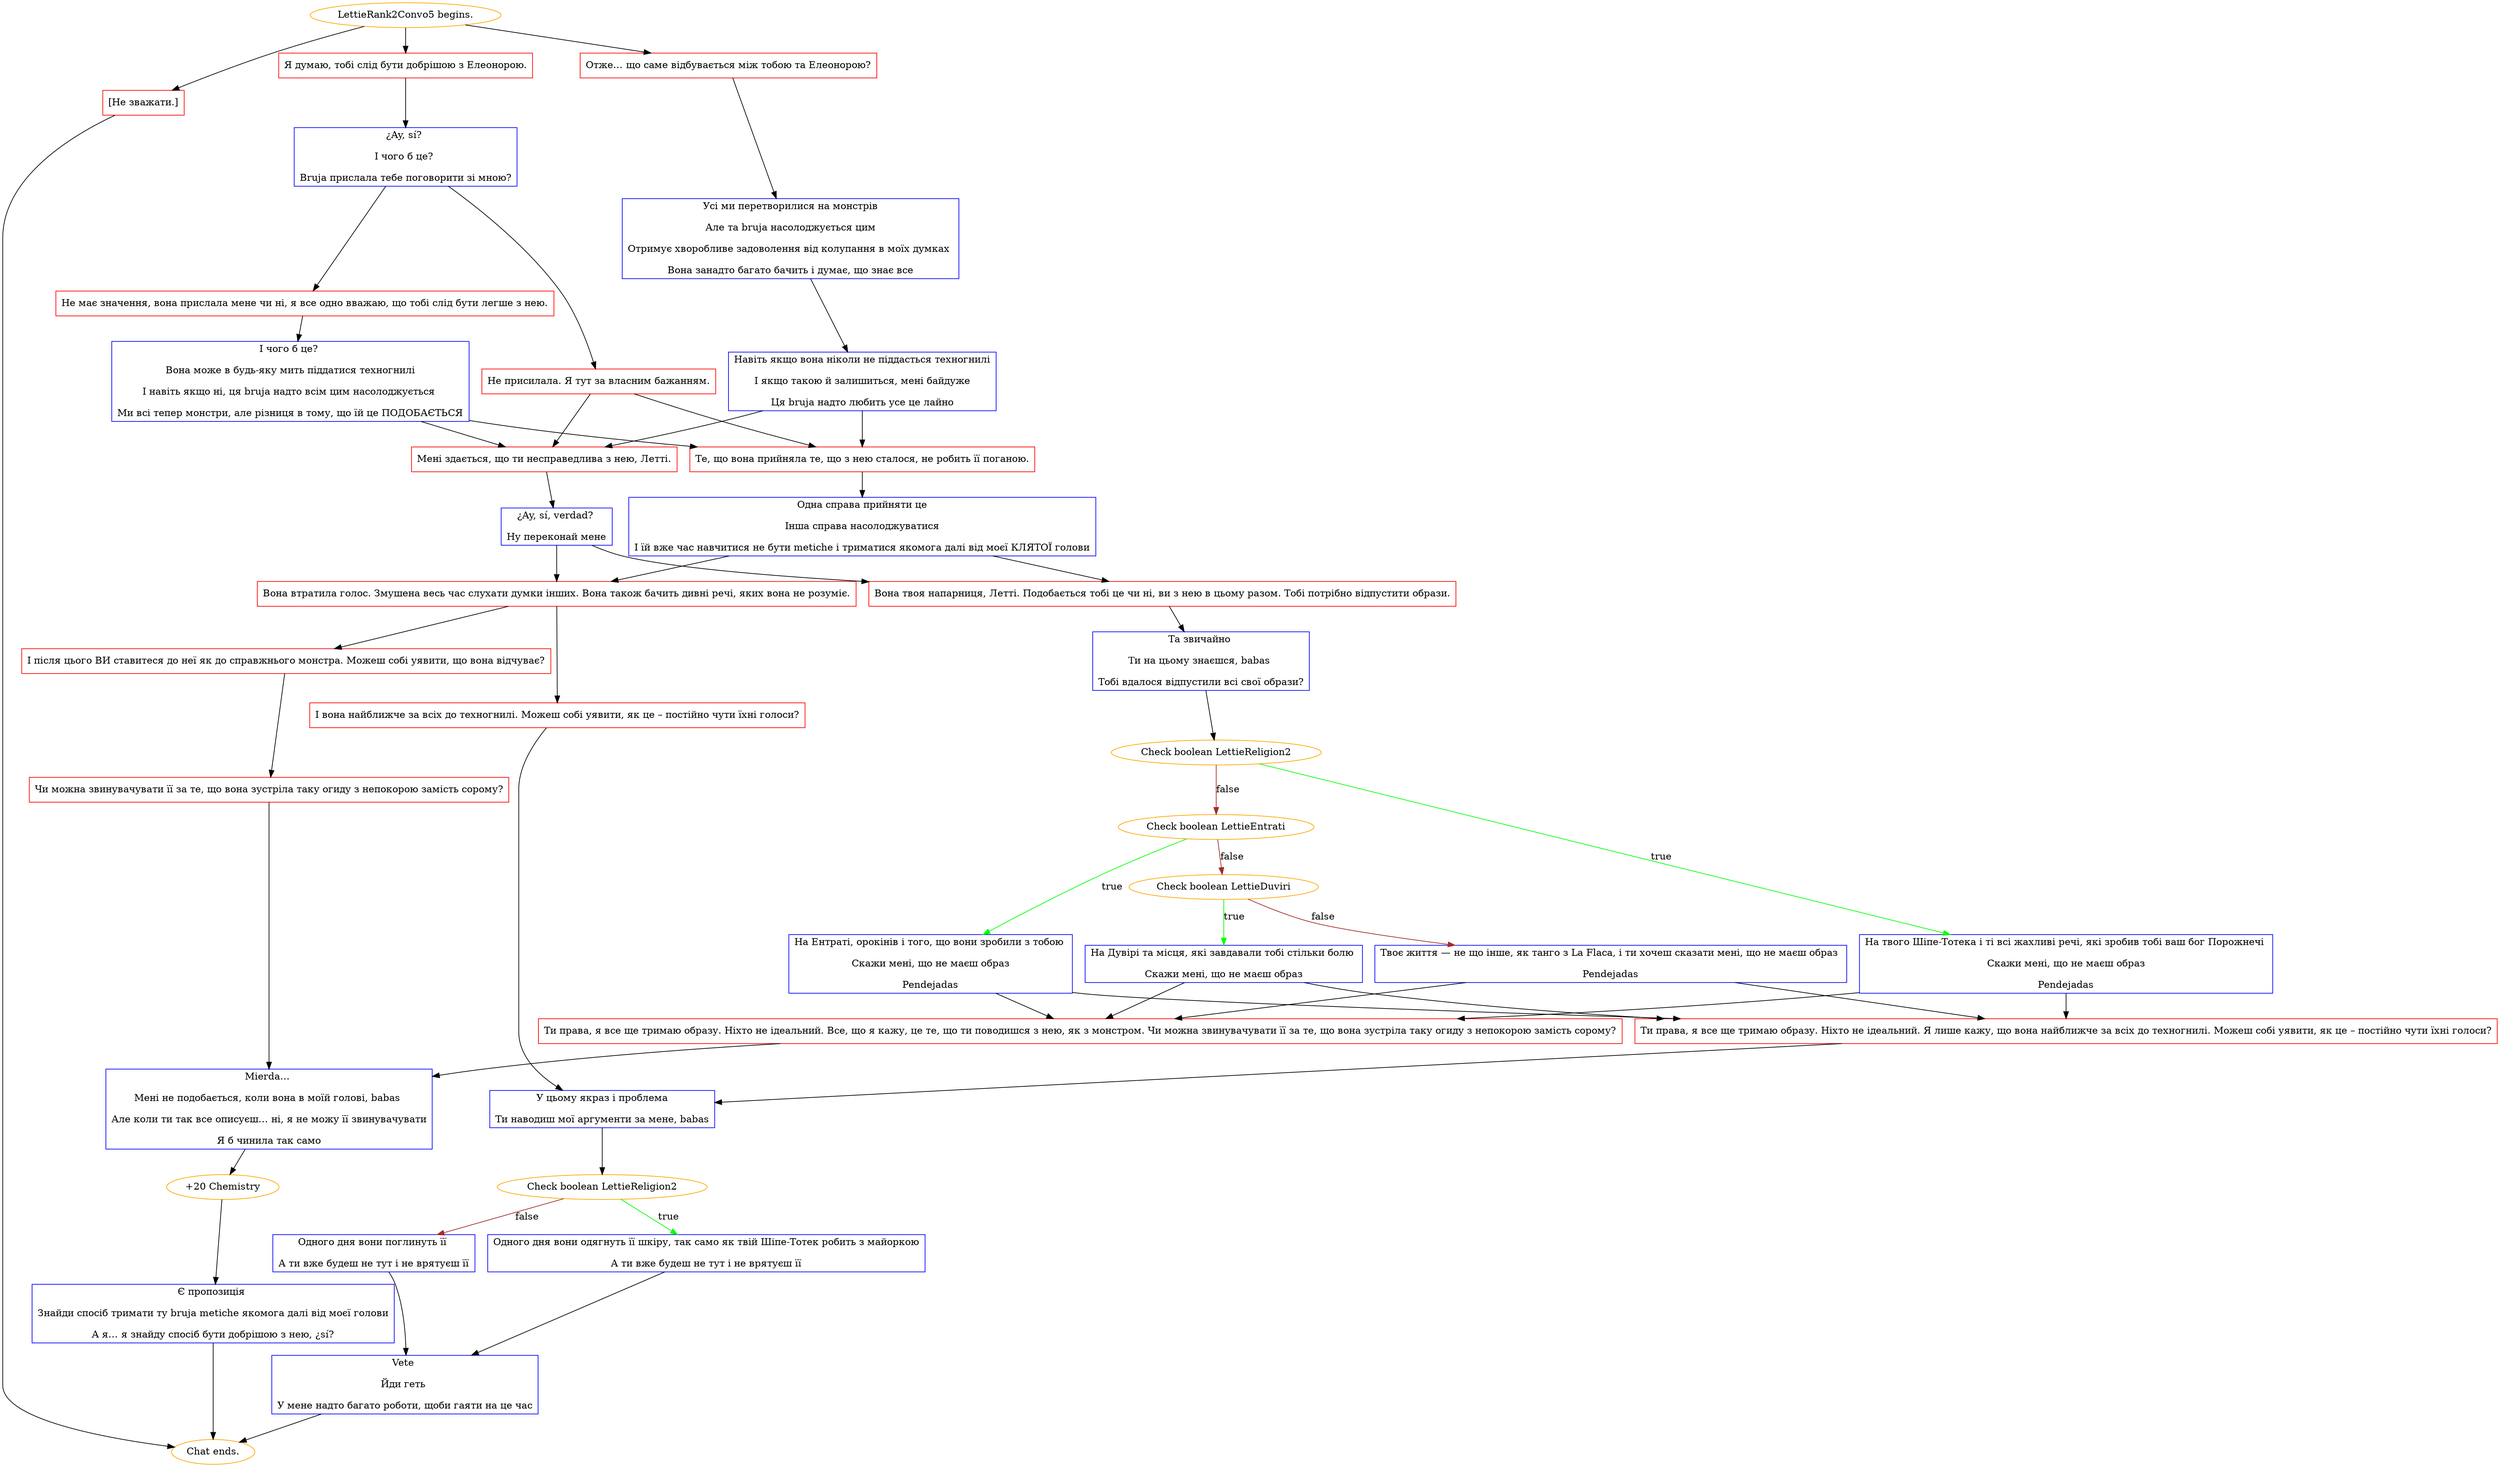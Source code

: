 digraph {
	"LettieRank2Convo5 begins." [color=orange];
		"LettieRank2Convo5 begins." -> j2116552316;
		"LettieRank2Convo5 begins." -> j3636205704;
		"LettieRank2Convo5 begins." -> j2787749540;
	j2116552316 [label="Отже… що саме відбувається між тобою та Елеонорою?",shape=box,color=red];
		j2116552316 -> j400991050;
	j3636205704 [label="Я думаю, тобі слід бути добрішою з Елеонорою.",shape=box,color=red];
		j3636205704 -> j517174563;
	j2787749540 [label="[Не зважати.]",shape=box,color=red];
		j2787749540 -> "Chat ends.";
	j400991050 [label="Усі ми перетворилися на монстрів
Але та bruja насолоджується цим
Отримує хворобливе задоволення від колупання в моїх думках 
Вона занадто багато бачить і думає, що знає все",shape=box,color=blue];
		j400991050 -> j1673314831;
	j517174563 [label="¿Ay, sí? 
І чого б це? 
Bruja прислала тебе поговорити зі мною?",shape=box,color=blue];
		j517174563 -> j1274042614;
		j517174563 -> j3600024113;
	"Chat ends." [color=orange];
	j1673314831 [label="Навіть якщо вона ніколи не піддасться техногнилі
І якщо такою й залишиться, мені байдуже
Ця bruja надто любить усе це лайно",shape=box,color=blue];
		j1673314831 -> j4009975287;
		j1673314831 -> j4018789238;
	j1274042614 [label="Не присилала. Я тут за власним бажанням.",shape=box,color=red];
		j1274042614 -> j4018789238;
		j1274042614 -> j4009975287;
	j3600024113 [label="Не має значення, вона прислала мене чи ні, я все одно вважаю, що тобі слід бути легше з нею.",shape=box,color=red];
		j3600024113 -> j1049722567;
	j4009975287 [label="Те, що вона прийняла те, що з нею сталося, не робить її поганою.",shape=box,color=red];
		j4009975287 -> j1079011071;
	j4018789238 [label="Мені здається, що ти несправедлива з нею, Летті.",shape=box,color=red];
		j4018789238 -> j2105300509;
	j1049722567 [label="І чого б це? 
Вона може в будь-яку мить піддатися техногнилі
І навіть якщо ні, ця bruja надто всім цим насолоджується 
Ми всі тепер монстри, але різниця в тому, що їй це ПОДОБАЄТЬСЯ",shape=box,color=blue];
		j1049722567 -> j4018789238;
		j1049722567 -> j4009975287;
	j1079011071 [label="Одна справа прийняти це
Інша справа насолоджуватися
І їй вже час навчитися не бути metiche і триматися якомога далі від моєї КЛЯТОЇ голови",shape=box,color=blue];
		j1079011071 -> j2951179991;
		j1079011071 -> j3655495490;
	j2105300509 [label="¿Ay, sí, verdad? 
Ну переконай мене",shape=box,color=blue];
		j2105300509 -> j3655495490;
		j2105300509 -> j2951179991;
	j2951179991 [label="Вона твоя напарниця, Летті. Подобається тобі це чи ні, ви з нею в цьому разом. Тобі потрібно відпустити образи.",shape=box,color=red];
		j2951179991 -> j2477299528;
	j3655495490 [label="Вона втратила голос. Змушена весь час слухати думки інших. Вона також бачить дивні речі, яких вона не розуміє.",shape=box,color=red];
		j3655495490 -> j1061345703;
		j3655495490 -> j2144120291;
	j2477299528 [label="Та звичайно 
Ти на цьому знаєшся, babas 
Тобі вдалося відпустили всі свої образи?",shape=box,color=blue];
		j2477299528 -> j2551409099;
	j1061345703 [label="І вона найближче за всіх до техногнилі. Можеш собі уявити, як це – постійно чути їхні голоси?",shape=box,color=red];
		j1061345703 -> j1955978389;
	j2144120291 [label="І після цього ВИ ставитеся до неї як до справжнього монстра. Можеш собі уявити, що вона відчуває?",shape=box,color=red];
		j2144120291 -> j1009947271;
	j2551409099 [label="Check boolean LettieReligion2",color=orange];
		j2551409099 -> j4282481631 [label=true,color=green];
		j2551409099 -> j757062835 [label=false,color=brown];
	j1955978389 [label="У цьому якраз і проблема
Ти наводиш мої аргументи за мене, babas",shape=box,color=blue];
		j1955978389 -> j2749372787;
	j1009947271 [label="Чи можна звинувачувати її за те, що вона зустріла таку огиду з непокорою замість сорому?",shape=box,color=red];
		j1009947271 -> j3130673626;
	j4282481631 [label="На твого Шіпе-Тотека і ті всі жахливі речі, які зробив тобі ваш бог Порожнечі 
Скажи мені, що не маєш образ
Pendejadas",shape=box,color=blue];
		j4282481631 -> j383373127;
		j4282481631 -> j745254052;
	j757062835 [label="Check boolean LettieEntrati",color=orange];
		j757062835 -> j3597946890 [label=true,color=green];
		j757062835 -> j1666734191 [label=false,color=brown];
	j2749372787 [label="Check boolean LettieReligion2",color=orange];
		j2749372787 -> j239098693 [label=true,color=green];
		j2749372787 -> j2606449002 [label=false,color=brown];
	j3130673626 [label="Mierda… 
Мені не подобається, коли вона в моїй голові, babas 
Але коли ти так все описуєш… ні, я не можу її звинувачувати
Я б чинила так само",shape=box,color=blue];
		j3130673626 -> j2958950968;
	j383373127 [label="Ти права, я все ще тримаю образу. Ніхто не ідеальний. Все, що я кажу, це те, що ти поводишся з нею, як з монстром. Чи можна звинувачувати її за те, що вона зустріла таку огиду з непокорою замість сорому?",shape=box,color=red];
		j383373127 -> j3130673626;
	j745254052 [label="Ти права, я все ще тримаю образу. Ніхто не ідеальний. Я лише кажу, що вона найближче за всіх до техногнилі. Можеш собі уявити, як це – постійно чути їхні голоси?",shape=box,color=red];
		j745254052 -> j1955978389;
	j3597946890 [label="На Ентраті, орокінів і того, що вони зробили з тобою 
Скажи мені, що не маєш образ
Pendejadas",shape=box,color=blue];
		j3597946890 -> j383373127;
		j3597946890 -> j745254052;
	j1666734191 [label="Check boolean LettieDuviri",color=orange];
		j1666734191 -> j1093641976 [label=true,color=green];
		j1666734191 -> j1234627019 [label=false,color=brown];
	j239098693 [label="Одного дня вони одягнуть її шкіру, так само як твій Шіпе-Тотек робить з майоркою
А ти вже будеш не тут і не врятуєш її",shape=box,color=blue];
		j239098693 -> j1038386693;
	j2606449002 [label="Одного дня вони поглинуть її 
А ти вже будеш не тут і не врятуєш її",shape=box,color=blue];
		j2606449002 -> j1038386693;
	j2958950968 [label="+20 Chemistry",color=orange];
		j2958950968 -> j1513675586;
	j1093641976 [label="На Дувірі та місця, які завдавали тобі стільки болю 
Скажи мені, що не маєш образ",shape=box,color=blue];
		j1093641976 -> j383373127;
		j1093641976 -> j745254052;
	j1234627019 [label="Твоє життя — не що інше, як танго з La Flaca, і ти хочеш сказати мені, що не маєш образ 
Pendejadas",shape=box,color=blue];
		j1234627019 -> j383373127;
		j1234627019 -> j745254052;
	j1038386693 [label="Vete 
Йди геть 
У мене надто багато роботи, щоби гаяти на це час",shape=box,color=blue];
		j1038386693 -> "Chat ends.";
	j1513675586 [label="Є пропозиція 
Знайди спосіб тримати ту bruja metiche якомога далі від моєї голови
А я… я знайду спосіб бути добрішою з нею, ¿sí?",shape=box,color=blue];
		j1513675586 -> "Chat ends.";
}